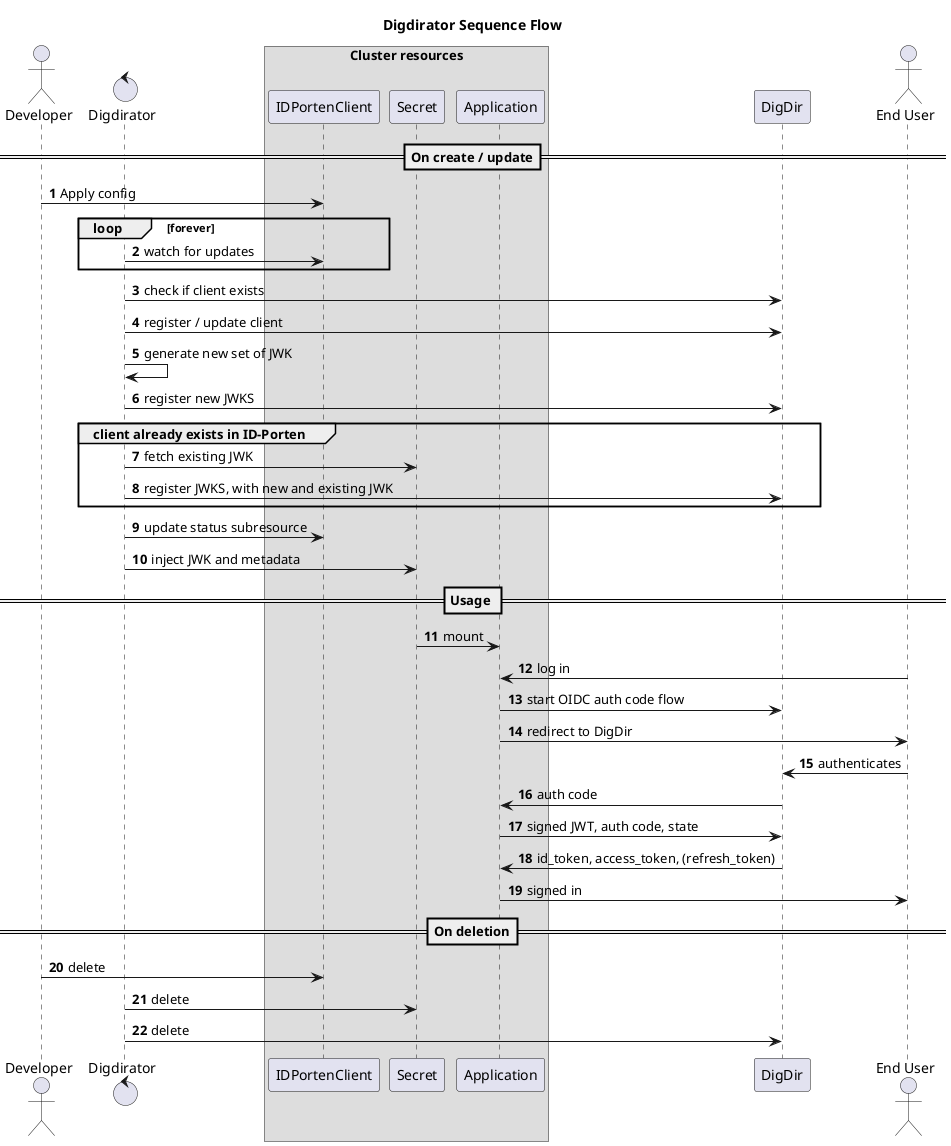 @startuml component
title Digdirator Sequence Flow
skinparam maxMessageSize 300
autonumber

actor developer as "Developer"
control digdirator as "Digdirator"

box "Cluster resources"
participant IDPortenClient
participant Secret
participant Application
end box

participant digdir as "DigDir"
actor enduser as "End User"

==On create / update==
developer -> IDPortenClient: Apply config

loop forever
	digdirator -> IDPortenClient: watch for updates
end

digdirator -> digdir: check if client exists
digdirator -> digdir: register / update client
digdirator -> digdirator: generate new set of JWK
digdirator -> digdir: register new JWKS

group client already exists in ID-Porten
    digdirator -> Secret: fetch existing JWK
    digdirator -> digdir: register JWKS, with new and existing JWK
end

digdirator -> IDPortenClient: update status subresource
digdirator -> Secret: inject JWK and metadata

== Usage ==

Secret -> Application: mount
enduser -> Application: log in
Application -> digdir: start OIDC auth code flow
Application -> enduser: redirect to DigDir
enduser -> digdir: authenticates
digdir -> Application: auth code
Application -> digdir: signed JWT, auth code, state
digdir -> Application: id_token, access_token, (refresh_token)
Application -> enduser: signed in

==On deletion==
    developer -> IDPortenClient: delete
    digdirator -> Secret: delete
    digdirator -> digdir: delete

@enduml
